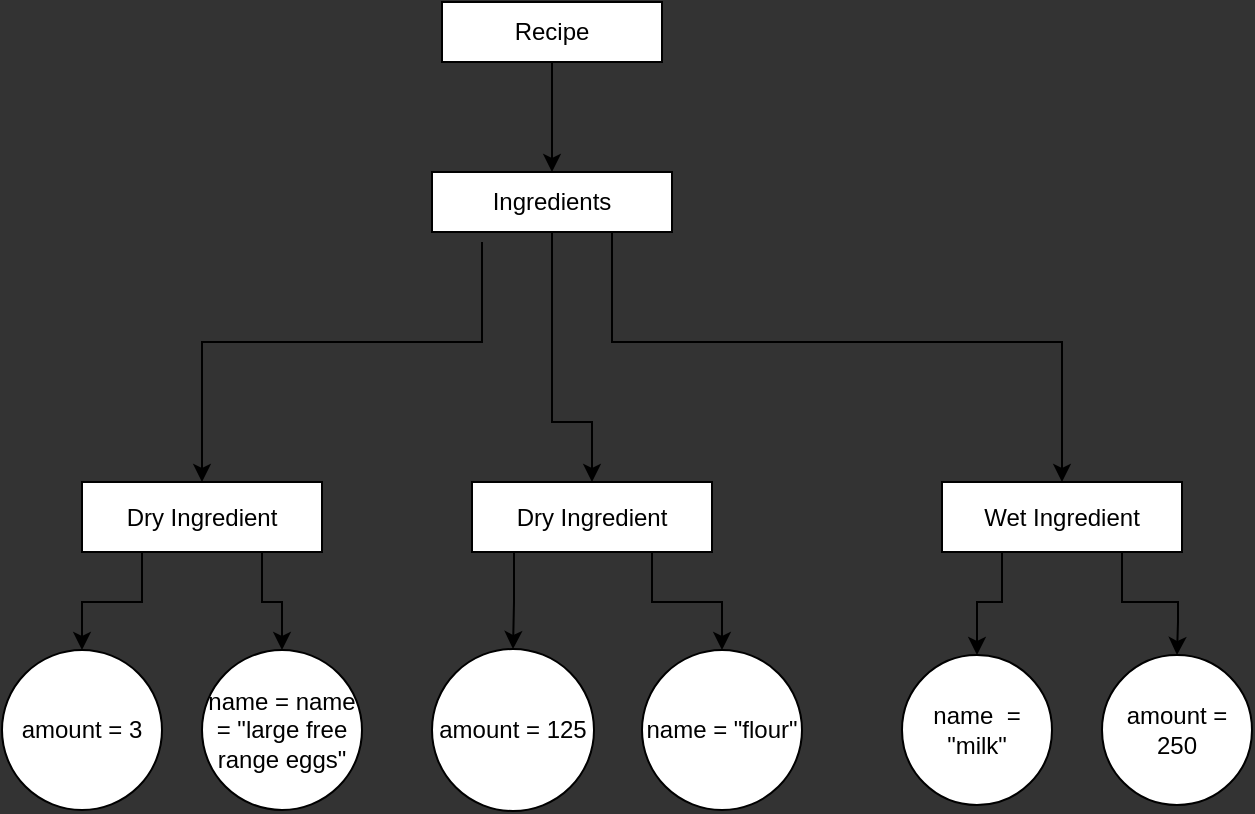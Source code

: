 <mxfile>
    <diagram id="IyJ5Fc5PVWTSXfywG_8X" name="Page-1">
        <mxGraphModel dx="2083" dy="696" grid="1" gridSize="10" guides="1" tooltips="1" connect="1" arrows="1" fold="1" page="1" pageScale="1" pageWidth="1169" pageHeight="827" background="#333333" math="0" shadow="0">
            <root>
                <mxCell id="0"/>
                <mxCell id="1" parent="0"/>
                <mxCell id="14" style="edgeStyle=orthogonalEdgeStyle;rounded=0;orthogonalLoop=1;jettySize=auto;html=1;exitX=0.5;exitY=1;exitDx=0;exitDy=0;entryX=0.5;entryY=0;entryDx=0;entryDy=0;" edge="1" parent="1" source="2" target="5">
                    <mxGeometry relative="1" as="geometry"/>
                </mxCell>
                <mxCell id="2" value="Recipe" style="rounded=0;whiteSpace=wrap;html=1;" vertex="1" parent="1">
                    <mxGeometry x="120" y="40" width="110" height="30" as="geometry"/>
                </mxCell>
                <mxCell id="4" value="amount = 3" style="ellipse;whiteSpace=wrap;html=1;aspect=fixed;" vertex="1" parent="1">
                    <mxGeometry x="-100" y="364" width="80" height="80" as="geometry"/>
                </mxCell>
                <mxCell id="15" style="edgeStyle=orthogonalEdgeStyle;rounded=0;orthogonalLoop=1;jettySize=auto;html=1;entryX=0.5;entryY=0;entryDx=0;entryDy=0;" edge="1" parent="1" target="8">
                    <mxGeometry relative="1" as="geometry">
                        <mxPoint x="140" y="160" as="sourcePoint"/>
                        <Array as="points">
                            <mxPoint x="140" y="210"/>
                            <mxPoint y="210"/>
                        </Array>
                    </mxGeometry>
                </mxCell>
                <mxCell id="26" style="edgeStyle=orthogonalEdgeStyle;rounded=0;orthogonalLoop=1;jettySize=auto;html=1;exitX=0.5;exitY=1;exitDx=0;exitDy=0;entryX=0.5;entryY=0;entryDx=0;entryDy=0;" edge="1" parent="1" source="5" target="19">
                    <mxGeometry relative="1" as="geometry">
                        <mxPoint x="175" y="360" as="targetPoint"/>
                        <Array as="points">
                            <mxPoint x="175" y="250"/>
                            <mxPoint x="195" y="250"/>
                        </Array>
                    </mxGeometry>
                </mxCell>
                <mxCell id="27" style="edgeStyle=orthogonalEdgeStyle;rounded=0;orthogonalLoop=1;jettySize=auto;html=1;exitX=0.75;exitY=1;exitDx=0;exitDy=0;entryX=0.5;entryY=0;entryDx=0;entryDy=0;" edge="1" parent="1" source="5" target="24">
                    <mxGeometry relative="1" as="geometry">
                        <Array as="points">
                            <mxPoint x="205" y="210"/>
                            <mxPoint x="430" y="210"/>
                        </Array>
                    </mxGeometry>
                </mxCell>
                <mxCell id="5" value="Ingredients" style="rounded=0;whiteSpace=wrap;html=1;" vertex="1" parent="1">
                    <mxGeometry x="115" y="125" width="120" height="30" as="geometry"/>
                </mxCell>
                <mxCell id="12" style="edgeStyle=orthogonalEdgeStyle;rounded=0;orthogonalLoop=1;jettySize=auto;html=1;exitX=0.25;exitY=1;exitDx=0;exitDy=0;entryX=0.5;entryY=0;entryDx=0;entryDy=0;" edge="1" parent="1" source="8" target="4">
                    <mxGeometry relative="1" as="geometry">
                        <Array as="points">
                            <mxPoint x="-30" y="340"/>
                            <mxPoint x="-60" y="340"/>
                        </Array>
                    </mxGeometry>
                </mxCell>
                <mxCell id="13" style="edgeStyle=orthogonalEdgeStyle;rounded=0;orthogonalLoop=1;jettySize=auto;html=1;entryX=0.5;entryY=0;entryDx=0;entryDy=0;exitX=0.75;exitY=1;exitDx=0;exitDy=0;" edge="1" parent="1" source="8" target="9">
                    <mxGeometry relative="1" as="geometry">
                        <mxPoint y="340" as="sourcePoint"/>
                        <Array as="points">
                            <mxPoint x="30" y="340"/>
                            <mxPoint x="40" y="340"/>
                        </Array>
                    </mxGeometry>
                </mxCell>
                <mxCell id="8" value="Dry Ingredient&lt;br&gt;" style="rounded=0;whiteSpace=wrap;html=1;" vertex="1" parent="1">
                    <mxGeometry x="-60" y="280" width="120" height="35" as="geometry"/>
                </mxCell>
                <mxCell id="9" value="name = name = &quot;large free range eggs&quot;" style="ellipse;whiteSpace=wrap;html=1;aspect=fixed;" vertex="1" parent="1">
                    <mxGeometry y="364" width="80" height="80" as="geometry"/>
                </mxCell>
                <mxCell id="16" value="amount = 125" style="ellipse;whiteSpace=wrap;html=1;aspect=fixed;" vertex="1" parent="1">
                    <mxGeometry x="115" y="363.5" width="81" height="81" as="geometry"/>
                </mxCell>
                <mxCell id="17" style="edgeStyle=orthogonalEdgeStyle;rounded=0;orthogonalLoop=1;jettySize=auto;html=1;exitX=0.25;exitY=1;exitDx=0;exitDy=0;entryX=0.5;entryY=0;entryDx=0;entryDy=0;" edge="1" parent="1" source="19" target="16">
                    <mxGeometry relative="1" as="geometry">
                        <Array as="points">
                            <mxPoint x="156" y="315"/>
                            <mxPoint x="156" y="340"/>
                        </Array>
                    </mxGeometry>
                </mxCell>
                <mxCell id="18" style="edgeStyle=orthogonalEdgeStyle;rounded=0;orthogonalLoop=1;jettySize=auto;html=1;exitX=0.75;exitY=1;exitDx=0;exitDy=0;entryX=0.5;entryY=0;entryDx=0;entryDy=0;" edge="1" parent="1" source="19" target="20">
                    <mxGeometry relative="1" as="geometry">
                        <mxPoint x="400" y="300" as="targetPoint"/>
                        <Array as="points">
                            <mxPoint x="225" y="340"/>
                            <mxPoint x="260" y="340"/>
                        </Array>
                    </mxGeometry>
                </mxCell>
                <mxCell id="19" value="Dry Ingredient&lt;br&gt;" style="rounded=0;whiteSpace=wrap;html=1;" vertex="1" parent="1">
                    <mxGeometry x="135" y="280" width="120" height="35" as="geometry"/>
                </mxCell>
                <mxCell id="20" value="name = &quot;flour&quot;" style="ellipse;whiteSpace=wrap;html=1;aspect=fixed;" vertex="1" parent="1">
                    <mxGeometry x="220" y="364" width="80" height="80" as="geometry"/>
                </mxCell>
                <mxCell id="21" value="amount = 250" style="ellipse;whiteSpace=wrap;html=1;aspect=fixed;" vertex="1" parent="1">
                    <mxGeometry x="450" y="366.5" width="75" height="75" as="geometry"/>
                </mxCell>
                <mxCell id="22" style="edgeStyle=orthogonalEdgeStyle;rounded=0;orthogonalLoop=1;jettySize=auto;html=1;exitX=0.75;exitY=1;exitDx=0;exitDy=0;entryX=0.5;entryY=0;entryDx=0;entryDy=0;" edge="1" parent="1" source="24" target="21">
                    <mxGeometry relative="1" as="geometry">
                        <Array as="points">
                            <mxPoint x="460" y="340"/>
                            <mxPoint x="488" y="340"/>
                            <mxPoint x="488" y="350"/>
                        </Array>
                    </mxGeometry>
                </mxCell>
                <mxCell id="28" style="edgeStyle=orthogonalEdgeStyle;rounded=0;orthogonalLoop=1;jettySize=auto;html=1;exitX=0.25;exitY=1;exitDx=0;exitDy=0;entryX=0.5;entryY=0;entryDx=0;entryDy=0;" edge="1" parent="1" source="24" target="25">
                    <mxGeometry relative="1" as="geometry">
                        <Array as="points">
                            <mxPoint x="400" y="340"/>
                            <mxPoint x="388" y="340"/>
                        </Array>
                    </mxGeometry>
                </mxCell>
                <mxCell id="24" value="Wet Ingredient" style="rounded=0;whiteSpace=wrap;html=1;" vertex="1" parent="1">
                    <mxGeometry x="370" y="280" width="120" height="35" as="geometry"/>
                </mxCell>
                <mxCell id="25" value="name&amp;nbsp; = &quot;milk&quot;" style="ellipse;whiteSpace=wrap;html=1;aspect=fixed;" vertex="1" parent="1">
                    <mxGeometry x="350" y="366.5" width="75" height="75" as="geometry"/>
                </mxCell>
            </root>
        </mxGraphModel>
    </diagram>
</mxfile>